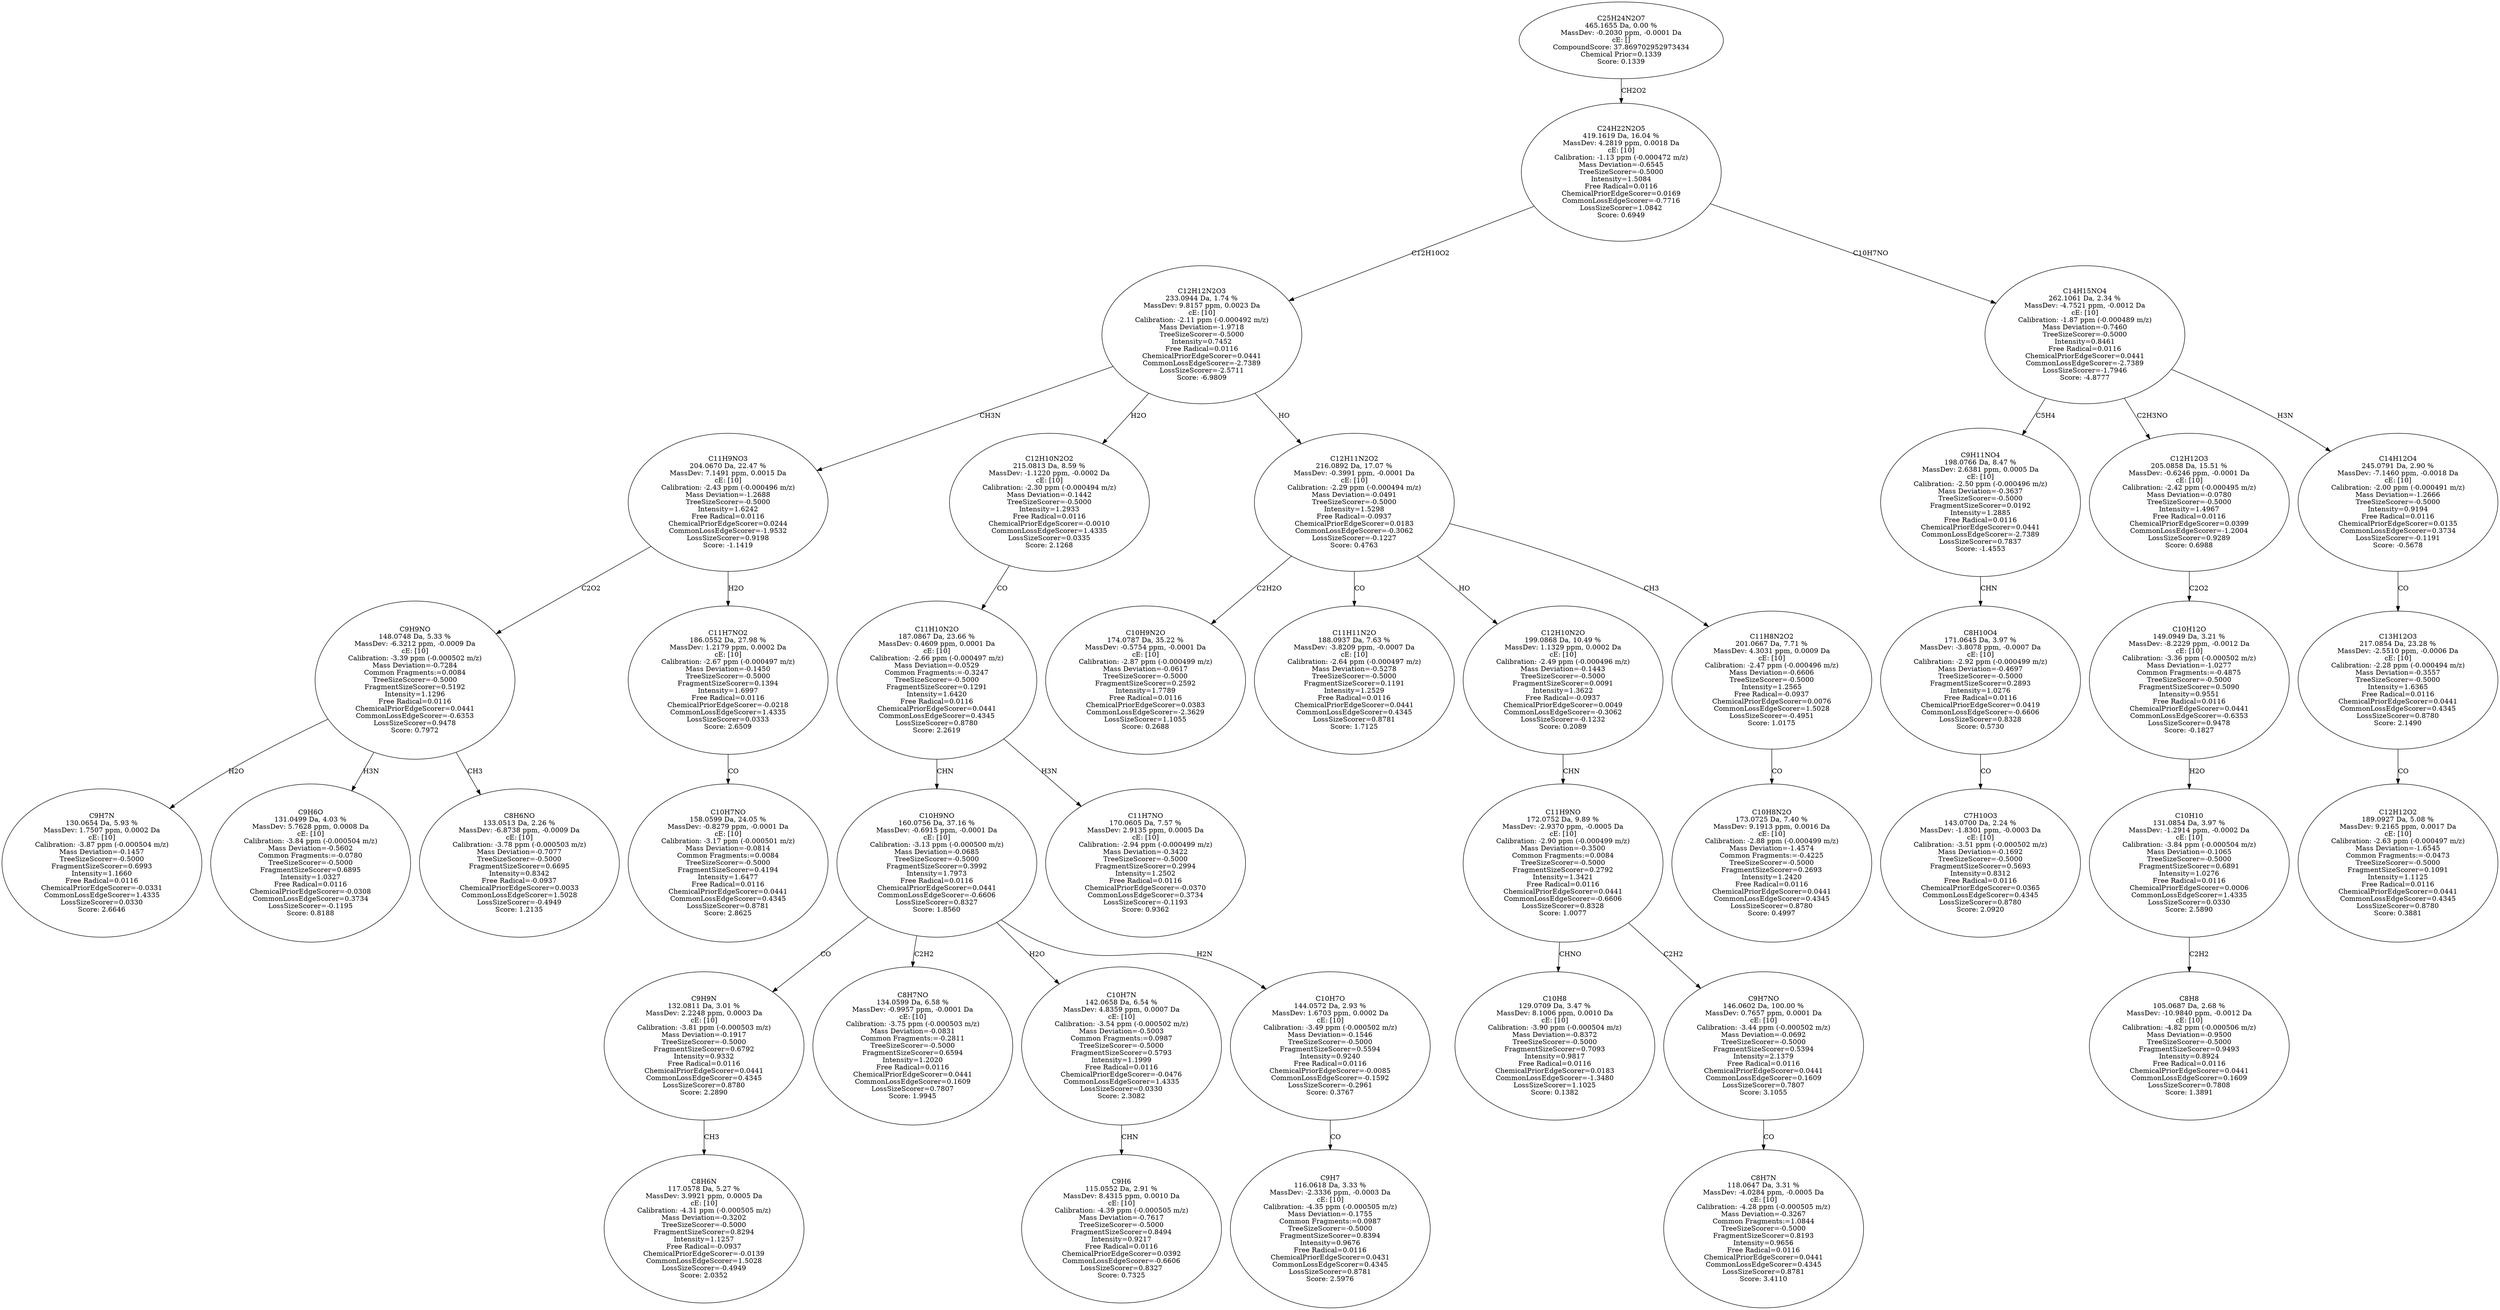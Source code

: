 strict digraph {
v1 [label="C9H7N\n130.0654 Da, 5.93 %\nMassDev: 1.7507 ppm, 0.0002 Da\ncE: [10]\nCalibration: -3.87 ppm (-0.000504 m/z)\nMass Deviation=-0.1457\nTreeSizeScorer=-0.5000\nFragmentSizeScorer=0.6993\nIntensity=1.1660\nFree Radical=0.0116\nChemicalPriorEdgeScorer=-0.0331\nCommonLossEdgeScorer=1.4335\nLossSizeScorer=0.0330\nScore: 2.6646"];
v2 [label="C9H6O\n131.0499 Da, 4.03 %\nMassDev: 5.7628 ppm, 0.0008 Da\ncE: [10]\nCalibration: -3.84 ppm (-0.000504 m/z)\nMass Deviation=-0.5602\nCommon Fragments:=-0.0780\nTreeSizeScorer=-0.5000\nFragmentSizeScorer=0.6895\nIntensity=1.0327\nFree Radical=0.0116\nChemicalPriorEdgeScorer=-0.0308\nCommonLossEdgeScorer=0.3734\nLossSizeScorer=-0.1195\nScore: 0.8188"];
v3 [label="C8H6NO\n133.0513 Da, 2.26 %\nMassDev: -6.8738 ppm, -0.0009 Da\ncE: [10]\nCalibration: -3.78 ppm (-0.000503 m/z)\nMass Deviation=-0.7077\nTreeSizeScorer=-0.5000\nFragmentSizeScorer=0.6695\nIntensity=0.8342\nFree Radical=-0.0937\nChemicalPriorEdgeScorer=0.0033\nCommonLossEdgeScorer=1.5028\nLossSizeScorer=-0.4949\nScore: 1.2135"];
v4 [label="C9H9NO\n148.0748 Da, 5.33 %\nMassDev: -6.3212 ppm, -0.0009 Da\ncE: [10]\nCalibration: -3.39 ppm (-0.000502 m/z)\nMass Deviation=-0.7284\nCommon Fragments:=0.0084\nTreeSizeScorer=-0.5000\nFragmentSizeScorer=0.5192\nIntensity=1.1296\nFree Radical=0.0116\nChemicalPriorEdgeScorer=0.0441\nCommonLossEdgeScorer=-0.6353\nLossSizeScorer=0.9478\nScore: 0.7972"];
v5 [label="C10H7NO\n158.0599 Da, 24.05 %\nMassDev: -0.8279 ppm, -0.0001 Da\ncE: [10]\nCalibration: -3.17 ppm (-0.000501 m/z)\nMass Deviation=-0.0814\nCommon Fragments:=0.0084\nTreeSizeScorer=-0.5000\nFragmentSizeScorer=0.4194\nIntensity=1.6477\nFree Radical=0.0116\nChemicalPriorEdgeScorer=0.0441\nCommonLossEdgeScorer=0.4345\nLossSizeScorer=0.8781\nScore: 2.8625"];
v6 [label="C11H7NO2\n186.0552 Da, 27.98 %\nMassDev: 1.2179 ppm, 0.0002 Da\ncE: [10]\nCalibration: -2.67 ppm (-0.000497 m/z)\nMass Deviation=-0.1450\nTreeSizeScorer=-0.5000\nFragmentSizeScorer=0.1394\nIntensity=1.6997\nFree Radical=0.0116\nChemicalPriorEdgeScorer=-0.0218\nCommonLossEdgeScorer=1.4335\nLossSizeScorer=0.0333\nScore: 2.6509"];
v7 [label="C11H9NO3\n204.0670 Da, 22.47 %\nMassDev: 7.1491 ppm, 0.0015 Da\ncE: [10]\nCalibration: -2.43 ppm (-0.000496 m/z)\nMass Deviation=-1.2688\nTreeSizeScorer=-0.5000\nIntensity=1.6242\nFree Radical=0.0116\nChemicalPriorEdgeScorer=0.0244\nCommonLossEdgeScorer=-1.9532\nLossSizeScorer=0.9198\nScore: -1.1419"];
v8 [label="C8H6N\n117.0578 Da, 5.27 %\nMassDev: 3.9921 ppm, 0.0005 Da\ncE: [10]\nCalibration: -4.31 ppm (-0.000505 m/z)\nMass Deviation=-0.3202\nTreeSizeScorer=-0.5000\nFragmentSizeScorer=0.8294\nIntensity=1.1257\nFree Radical=-0.0937\nChemicalPriorEdgeScorer=-0.0139\nCommonLossEdgeScorer=1.5028\nLossSizeScorer=-0.4949\nScore: 2.0352"];
v9 [label="C9H9N\n132.0811 Da, 3.01 %\nMassDev: 2.2248 ppm, 0.0003 Da\ncE: [10]\nCalibration: -3.81 ppm (-0.000503 m/z)\nMass Deviation=-0.1917\nTreeSizeScorer=-0.5000\nFragmentSizeScorer=0.6792\nIntensity=0.9332\nFree Radical=0.0116\nChemicalPriorEdgeScorer=0.0441\nCommonLossEdgeScorer=0.4345\nLossSizeScorer=0.8780\nScore: 2.2890"];
v10 [label="C8H7NO\n134.0599 Da, 6.58 %\nMassDev: -0.9957 ppm, -0.0001 Da\ncE: [10]\nCalibration: -3.75 ppm (-0.000503 m/z)\nMass Deviation=-0.0831\nCommon Fragments:=-0.2811\nTreeSizeScorer=-0.5000\nFragmentSizeScorer=0.6594\nIntensity=1.2020\nFree Radical=0.0116\nChemicalPriorEdgeScorer=0.0441\nCommonLossEdgeScorer=0.1609\nLossSizeScorer=0.7807\nScore: 1.9945"];
v11 [label="C9H6\n115.0552 Da, 2.91 %\nMassDev: 8.4315 ppm, 0.0010 Da\ncE: [10]\nCalibration: -4.39 ppm (-0.000505 m/z)\nMass Deviation=-0.7617\nTreeSizeScorer=-0.5000\nFragmentSizeScorer=0.8494\nIntensity=0.9217\nFree Radical=0.0116\nChemicalPriorEdgeScorer=0.0392\nCommonLossEdgeScorer=-0.6606\nLossSizeScorer=0.8327\nScore: 0.7325"];
v12 [label="C10H7N\n142.0658 Da, 6.54 %\nMassDev: 4.8359 ppm, 0.0007 Da\ncE: [10]\nCalibration: -3.54 ppm (-0.000502 m/z)\nMass Deviation=-0.5003\nCommon Fragments:=0.0987\nTreeSizeScorer=-0.5000\nFragmentSizeScorer=0.5793\nIntensity=1.1999\nFree Radical=0.0116\nChemicalPriorEdgeScorer=-0.0476\nCommonLossEdgeScorer=1.4335\nLossSizeScorer=0.0330\nScore: 2.3082"];
v13 [label="C9H7\n116.0618 Da, 3.33 %\nMassDev: -2.3336 ppm, -0.0003 Da\ncE: [10]\nCalibration: -4.35 ppm (-0.000505 m/z)\nMass Deviation=-0.1755\nCommon Fragments:=0.0987\nTreeSizeScorer=-0.5000\nFragmentSizeScorer=0.8394\nIntensity=0.9676\nFree Radical=0.0116\nChemicalPriorEdgeScorer=0.0431\nCommonLossEdgeScorer=0.4345\nLossSizeScorer=0.8781\nScore: 2.5976"];
v14 [label="C10H7O\n144.0572 Da, 2.93 %\nMassDev: 1.6703 ppm, 0.0002 Da\ncE: [10]\nCalibration: -3.49 ppm (-0.000502 m/z)\nMass Deviation=-0.1546\nTreeSizeScorer=-0.5000\nFragmentSizeScorer=0.5594\nIntensity=0.9240\nFree Radical=0.0116\nChemicalPriorEdgeScorer=-0.0085\nCommonLossEdgeScorer=-0.1592\nLossSizeScorer=-0.2961\nScore: 0.3767"];
v15 [label="C10H9NO\n160.0756 Da, 37.16 %\nMassDev: -0.6915 ppm, -0.0001 Da\ncE: [10]\nCalibration: -3.13 ppm (-0.000500 m/z)\nMass Deviation=-0.0685\nTreeSizeScorer=-0.5000\nFragmentSizeScorer=0.3992\nIntensity=1.7973\nFree Radical=0.0116\nChemicalPriorEdgeScorer=0.0441\nCommonLossEdgeScorer=-0.6606\nLossSizeScorer=0.8327\nScore: 1.8560"];
v16 [label="C11H7NO\n170.0605 Da, 7.57 %\nMassDev: 2.9135 ppm, 0.0005 Da\ncE: [10]\nCalibration: -2.94 ppm (-0.000499 m/z)\nMass Deviation=-0.3422\nTreeSizeScorer=-0.5000\nFragmentSizeScorer=0.2994\nIntensity=1.2502\nFree Radical=0.0116\nChemicalPriorEdgeScorer=-0.0370\nCommonLossEdgeScorer=0.3734\nLossSizeScorer=-0.1193\nScore: 0.9362"];
v17 [label="C11H10N2O\n187.0867 Da, 23.66 %\nMassDev: 0.4609 ppm, 0.0001 Da\ncE: [10]\nCalibration: -2.66 ppm (-0.000497 m/z)\nMass Deviation=-0.0529\nCommon Fragments:=-0.3247\nTreeSizeScorer=-0.5000\nFragmentSizeScorer=0.1291\nIntensity=1.6420\nFree Radical=0.0116\nChemicalPriorEdgeScorer=0.0441\nCommonLossEdgeScorer=0.4345\nLossSizeScorer=0.8780\nScore: 2.2619"];
v18 [label="C12H10N2O2\n215.0813 Da, 8.59 %\nMassDev: -1.1220 ppm, -0.0002 Da\ncE: [10]\nCalibration: -2.30 ppm (-0.000494 m/z)\nMass Deviation=-0.1442\nTreeSizeScorer=-0.5000\nIntensity=1.2933\nFree Radical=0.0116\nChemicalPriorEdgeScorer=-0.0010\nCommonLossEdgeScorer=1.4335\nLossSizeScorer=0.0335\nScore: 2.1268"];
v19 [label="C10H9N2O\n174.0787 Da, 35.22 %\nMassDev: -0.5754 ppm, -0.0001 Da\ncE: [10]\nCalibration: -2.87 ppm (-0.000499 m/z)\nMass Deviation=-0.0617\nTreeSizeScorer=-0.5000\nFragmentSizeScorer=0.2592\nIntensity=1.7789\nFree Radical=0.0116\nChemicalPriorEdgeScorer=0.0383\nCommonLossEdgeScorer=-2.3629\nLossSizeScorer=1.1055\nScore: 0.2688"];
v20 [label="C11H11N2O\n188.0937 Da, 7.63 %\nMassDev: -3.8209 ppm, -0.0007 Da\ncE: [10]\nCalibration: -2.64 ppm (-0.000497 m/z)\nMass Deviation=-0.5278\nTreeSizeScorer=-0.5000\nFragmentSizeScorer=0.1191\nIntensity=1.2529\nFree Radical=0.0116\nChemicalPriorEdgeScorer=0.0441\nCommonLossEdgeScorer=0.4345\nLossSizeScorer=0.8781\nScore: 1.7125"];
v21 [label="C10H8\n129.0709 Da, 3.47 %\nMassDev: 8.1006 ppm, 0.0010 Da\ncE: [10]\nCalibration: -3.90 ppm (-0.000504 m/z)\nMass Deviation=-0.8372\nTreeSizeScorer=-0.5000\nFragmentSizeScorer=0.7093\nIntensity=0.9817\nFree Radical=0.0116\nChemicalPriorEdgeScorer=0.0183\nCommonLossEdgeScorer=-1.3480\nLossSizeScorer=1.1025\nScore: 0.1382"];
v22 [label="C8H7N\n118.0647 Da, 3.31 %\nMassDev: -4.0284 ppm, -0.0005 Da\ncE: [10]\nCalibration: -4.28 ppm (-0.000505 m/z)\nMass Deviation=-0.3267\nCommon Fragments:=1.0844\nTreeSizeScorer=-0.5000\nFragmentSizeScorer=0.8193\nIntensity=0.9656\nFree Radical=0.0116\nChemicalPriorEdgeScorer=0.0441\nCommonLossEdgeScorer=0.4345\nLossSizeScorer=0.8781\nScore: 3.4110"];
v23 [label="C9H7NO\n146.0602 Da, 100.00 %\nMassDev: 0.7657 ppm, 0.0001 Da\ncE: [10]\nCalibration: -3.44 ppm (-0.000502 m/z)\nMass Deviation=-0.0692\nTreeSizeScorer=-0.5000\nFragmentSizeScorer=0.5394\nIntensity=2.1379\nFree Radical=0.0116\nChemicalPriorEdgeScorer=0.0441\nCommonLossEdgeScorer=0.1609\nLossSizeScorer=0.7807\nScore: 3.1055"];
v24 [label="C11H9NO\n172.0752 Da, 9.89 %\nMassDev: -2.9370 ppm, -0.0005 Da\ncE: [10]\nCalibration: -2.90 ppm (-0.000499 m/z)\nMass Deviation=-0.3500\nCommon Fragments:=0.0084\nTreeSizeScorer=-0.5000\nFragmentSizeScorer=0.2792\nIntensity=1.3421\nFree Radical=0.0116\nChemicalPriorEdgeScorer=0.0441\nCommonLossEdgeScorer=-0.6606\nLossSizeScorer=0.8328\nScore: 1.0077"];
v25 [label="C12H10N2O\n199.0868 Da, 10.49 %\nMassDev: 1.1329 ppm, 0.0002 Da\ncE: [10]\nCalibration: -2.49 ppm (-0.000496 m/z)\nMass Deviation=-0.1443\nTreeSizeScorer=-0.5000\nFragmentSizeScorer=0.0091\nIntensity=1.3622\nFree Radical=-0.0937\nChemicalPriorEdgeScorer=0.0049\nCommonLossEdgeScorer=-0.3062\nLossSizeScorer=-0.1232\nScore: 0.2089"];
v26 [label="C10H8N2O\n173.0725 Da, 7.40 %\nMassDev: 9.1913 ppm, 0.0016 Da\ncE: [10]\nCalibration: -2.88 ppm (-0.000499 m/z)\nMass Deviation=-1.4574\nCommon Fragments:=-0.4225\nTreeSizeScorer=-0.5000\nFragmentSizeScorer=0.2693\nIntensity=1.2420\nFree Radical=0.0116\nChemicalPriorEdgeScorer=0.0441\nCommonLossEdgeScorer=0.4345\nLossSizeScorer=0.8780\nScore: 0.4997"];
v27 [label="C11H8N2O2\n201.0667 Da, 7.71 %\nMassDev: 4.3031 ppm, 0.0009 Da\ncE: [10]\nCalibration: -2.47 ppm (-0.000496 m/z)\nMass Deviation=-0.6606\nTreeSizeScorer=-0.5000\nIntensity=1.2565\nFree Radical=-0.0937\nChemicalPriorEdgeScorer=0.0076\nCommonLossEdgeScorer=1.5028\nLossSizeScorer=-0.4951\nScore: 1.0175"];
v28 [label="C12H11N2O2\n216.0892 Da, 17.07 %\nMassDev: -0.3991 ppm, -0.0001 Da\ncE: [10]\nCalibration: -2.29 ppm (-0.000494 m/z)\nMass Deviation=-0.0491\nTreeSizeScorer=-0.5000\nIntensity=1.5298\nFree Radical=-0.0937\nChemicalPriorEdgeScorer=0.0183\nCommonLossEdgeScorer=-0.3062\nLossSizeScorer=-0.1227\nScore: 0.4763"];
v29 [label="C12H12N2O3\n233.0944 Da, 1.74 %\nMassDev: 9.8157 ppm, 0.0023 Da\ncE: [10]\nCalibration: -2.11 ppm (-0.000492 m/z)\nMass Deviation=-1.9718\nTreeSizeScorer=-0.5000\nIntensity=0.7452\nFree Radical=0.0116\nChemicalPriorEdgeScorer=0.0441\nCommonLossEdgeScorer=-2.7389\nLossSizeScorer=-2.5711\nScore: -6.9809"];
v30 [label="C7H10O3\n143.0700 Da, 2.24 %\nMassDev: -1.8301 ppm, -0.0003 Da\ncE: [10]\nCalibration: -3.51 ppm (-0.000502 m/z)\nMass Deviation=-0.1692\nTreeSizeScorer=-0.5000\nFragmentSizeScorer=0.5693\nIntensity=0.8312\nFree Radical=0.0116\nChemicalPriorEdgeScorer=0.0365\nCommonLossEdgeScorer=0.4345\nLossSizeScorer=0.8780\nScore: 2.0920"];
v31 [label="C8H10O4\n171.0645 Da, 3.97 %\nMassDev: -3.8078 ppm, -0.0007 Da\ncE: [10]\nCalibration: -2.92 ppm (-0.000499 m/z)\nMass Deviation=-0.4697\nTreeSizeScorer=-0.5000\nFragmentSizeScorer=0.2893\nIntensity=1.0276\nFree Radical=0.0116\nChemicalPriorEdgeScorer=0.0419\nCommonLossEdgeScorer=-0.6606\nLossSizeScorer=0.8328\nScore: 0.5730"];
v32 [label="C9H11NO4\n198.0766 Da, 8.47 %\nMassDev: 2.6381 ppm, 0.0005 Da\ncE: [10]\nCalibration: -2.50 ppm (-0.000496 m/z)\nMass Deviation=-0.3637\nTreeSizeScorer=-0.5000\nFragmentSizeScorer=0.0192\nIntensity=1.2885\nFree Radical=0.0116\nChemicalPriorEdgeScorer=0.0441\nCommonLossEdgeScorer=-2.7389\nLossSizeScorer=0.7837\nScore: -1.4553"];
v33 [label="C8H8\n105.0687 Da, 2.68 %\nMassDev: -10.9840 ppm, -0.0012 Da\ncE: [10]\nCalibration: -4.82 ppm (-0.000506 m/z)\nMass Deviation=-0.9500\nTreeSizeScorer=-0.5000\nFragmentSizeScorer=0.9493\nIntensity=0.8924\nFree Radical=0.0116\nChemicalPriorEdgeScorer=0.0441\nCommonLossEdgeScorer=0.1609\nLossSizeScorer=0.7808\nScore: 1.3891"];
v34 [label="C10H10\n131.0854 Da, 3.97 %\nMassDev: -1.2914 ppm, -0.0002 Da\ncE: [10]\nCalibration: -3.84 ppm (-0.000504 m/z)\nMass Deviation=-0.1065\nTreeSizeScorer=-0.5000\nFragmentSizeScorer=0.6891\nIntensity=1.0276\nFree Radical=0.0116\nChemicalPriorEdgeScorer=0.0006\nCommonLossEdgeScorer=1.4335\nLossSizeScorer=0.0330\nScore: 2.5890"];
v35 [label="C10H12O\n149.0949 Da, 3.21 %\nMassDev: -8.2229 ppm, -0.0012 Da\ncE: [10]\nCalibration: -3.36 ppm (-0.000502 m/z)\nMass Deviation=-1.0277\nCommon Fragments:=-0.4875\nTreeSizeScorer=-0.5000\nFragmentSizeScorer=0.5090\nIntensity=0.9551\nFree Radical=0.0116\nChemicalPriorEdgeScorer=0.0441\nCommonLossEdgeScorer=-0.6353\nLossSizeScorer=0.9478\nScore: -0.1827"];
v36 [label="C12H12O3\n205.0858 Da, 15.51 %\nMassDev: -0.6246 ppm, -0.0001 Da\ncE: [10]\nCalibration: -2.42 ppm (-0.000495 m/z)\nMass Deviation=-0.0780\nTreeSizeScorer=-0.5000\nIntensity=1.4967\nFree Radical=0.0116\nChemicalPriorEdgeScorer=0.0399\nCommonLossEdgeScorer=-1.2004\nLossSizeScorer=0.9289\nScore: 0.6988"];
v37 [label="C12H12O2\n189.0927 Da, 5.08 %\nMassDev: 9.2165 ppm, 0.0017 Da\ncE: [10]\nCalibration: -2.63 ppm (-0.000497 m/z)\nMass Deviation=-1.6545\nCommon Fragments:=-0.0473\nTreeSizeScorer=-0.5000\nFragmentSizeScorer=0.1091\nIntensity=1.1125\nFree Radical=0.0116\nChemicalPriorEdgeScorer=0.0441\nCommonLossEdgeScorer=0.4345\nLossSizeScorer=0.8780\nScore: 0.3881"];
v38 [label="C13H12O3\n217.0854 Da, 23.28 %\nMassDev: -2.5510 ppm, -0.0006 Da\ncE: [10]\nCalibration: -2.28 ppm (-0.000494 m/z)\nMass Deviation=-0.3557\nTreeSizeScorer=-0.5000\nIntensity=1.6365\nFree Radical=0.0116\nChemicalPriorEdgeScorer=0.0441\nCommonLossEdgeScorer=0.4345\nLossSizeScorer=0.8780\nScore: 2.1490"];
v39 [label="C14H12O4\n245.0791 Da, 2.90 %\nMassDev: -7.1460 ppm, -0.0018 Da\ncE: [10]\nCalibration: -2.00 ppm (-0.000491 m/z)\nMass Deviation=-1.2666\nTreeSizeScorer=-0.5000\nIntensity=0.9194\nFree Radical=0.0116\nChemicalPriorEdgeScorer=0.0135\nCommonLossEdgeScorer=0.3734\nLossSizeScorer=-0.1191\nScore: -0.5678"];
v40 [label="C14H15NO4\n262.1061 Da, 2.34 %\nMassDev: -4.7521 ppm, -0.0012 Da\ncE: [10]\nCalibration: -1.87 ppm (-0.000489 m/z)\nMass Deviation=-0.7460\nTreeSizeScorer=-0.5000\nIntensity=0.8461\nFree Radical=0.0116\nChemicalPriorEdgeScorer=0.0441\nCommonLossEdgeScorer=-2.7389\nLossSizeScorer=-1.7946\nScore: -4.8777"];
v41 [label="C24H22N2O5\n419.1619 Da, 16.04 %\nMassDev: 4.2819 ppm, 0.0018 Da\ncE: [10]\nCalibration: -1.13 ppm (-0.000472 m/z)\nMass Deviation=-0.6545\nTreeSizeScorer=-0.5000\nIntensity=1.5084\nFree Radical=0.0116\nChemicalPriorEdgeScorer=0.0169\nCommonLossEdgeScorer=-0.7716\nLossSizeScorer=1.0842\nScore: 0.6949"];
v42 [label="C25H24N2O7\n465.1655 Da, 0.00 %\nMassDev: -0.2030 ppm, -0.0001 Da\ncE: []\nCompoundScore: 37.869702952973434\nChemical Prior=0.1339\nScore: 0.1339"];
v4 -> v1 [label="H2O"];
v4 -> v2 [label="H3N"];
v4 -> v3 [label="CH3"];
v7 -> v4 [label="C2O2"];
v6 -> v5 [label="CO"];
v7 -> v6 [label="H2O"];
v29 -> v7 [label="CH3N"];
v9 -> v8 [label="CH3"];
v15 -> v9 [label="CO"];
v15 -> v10 [label="C2H2"];
v12 -> v11 [label="CHN"];
v15 -> v12 [label="H2O"];
v14 -> v13 [label="CO"];
v15 -> v14 [label="H2N"];
v17 -> v15 [label="CHN"];
v17 -> v16 [label="H3N"];
v18 -> v17 [label="CO"];
v29 -> v18 [label="H2O"];
v28 -> v19 [label="C2H2O"];
v28 -> v20 [label="CO"];
v24 -> v21 [label="CHNO"];
v23 -> v22 [label="CO"];
v24 -> v23 [label="C2H2"];
v25 -> v24 [label="CHN"];
v28 -> v25 [label="HO"];
v27 -> v26 [label="CO"];
v28 -> v27 [label="CH3"];
v29 -> v28 [label="HO"];
v41 -> v29 [label="C12H10O2"];
v31 -> v30 [label="CO"];
v32 -> v31 [label="CHN"];
v40 -> v32 [label="C5H4"];
v34 -> v33 [label="C2H2"];
v35 -> v34 [label="H2O"];
v36 -> v35 [label="C2O2"];
v40 -> v36 [label="C2H3NO"];
v38 -> v37 [label="CO"];
v39 -> v38 [label="CO"];
v40 -> v39 [label="H3N"];
v41 -> v40 [label="C10H7NO"];
v42 -> v41 [label="CH2O2"];
}